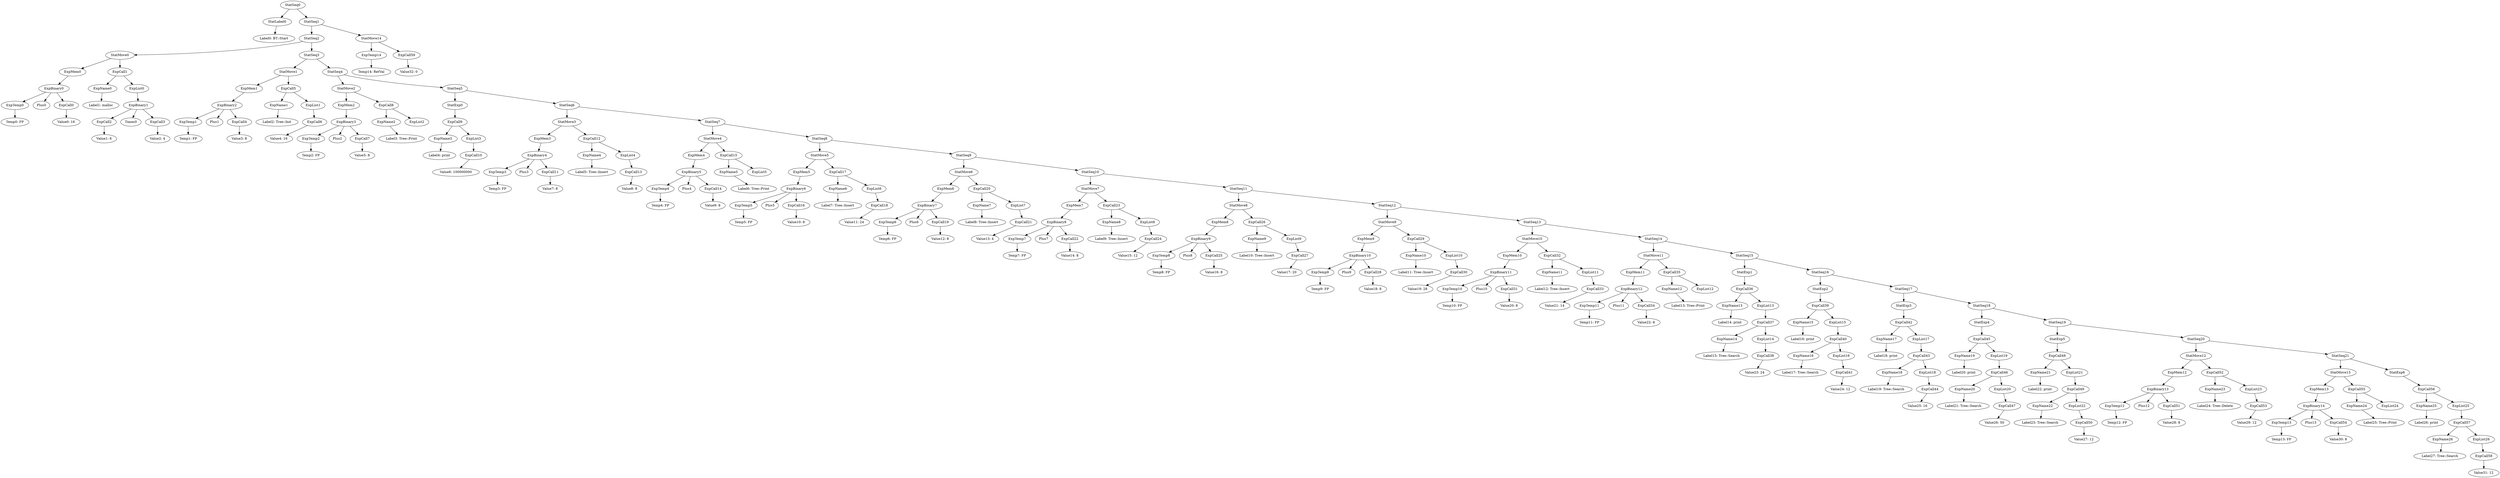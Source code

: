 digraph {
	ordering = out;
	ExpName9 -> "Label10: Tree::Insert";
	ExpCall48 -> ExpName21;
	ExpCall48 -> ExpList21;
	ExpCall22 -> "Value14: 8";
	ExpName16 -> "Label17: Tree::Search";
	ExpBinary8 -> ExpTemp7;
	ExpBinary8 -> Plus7;
	ExpBinary8 -> ExpCall22;
	ExpList7 -> ExpCall21;
	ExpCall21 -> "Value13: 4";
	ExpMem6 -> ExpBinary7;
	ExpCall29 -> ExpName10;
	ExpCall29 -> ExpList10;
	ExpCall7 -> "Value5: 8";
	StatMove14 -> ExpTemp14;
	StatMove14 -> ExpCall59;
	ExpName6 -> "Label7: Tree::Insert";
	ExpName3 -> "Label4: print";
	ExpList6 -> ExpCall18;
	ExpName15 -> "Label16: print";
	StatMove5 -> ExpMem5;
	StatMove5 -> ExpCall17;
	ExpCall12 -> ExpName4;
	ExpCall12 -> ExpList4;
	ExpCall16 -> "Value10: 8";
	ExpBinary6 -> ExpTemp5;
	ExpBinary6 -> Plus5;
	ExpBinary6 -> ExpCall16;
	ExpName26 -> "Label27: Tree::Search";
	StatExp4 -> ExpCall45;
	ExpCall51 -> "Value28: 8";
	ExpCall25 -> "Value16: 8";
	StatSeq20 -> StatMove12;
	StatSeq20 -> StatSeq21;
	ExpBinary7 -> ExpTemp6;
	ExpBinary7 -> Plus6;
	ExpBinary7 -> ExpCall19;
	ExpBinary5 -> ExpTemp4;
	ExpBinary5 -> Plus4;
	ExpBinary5 -> ExpCall14;
	ExpCall24 -> "Value15: 12";
	ExpMem8 -> ExpBinary9;
	StatSeq6 -> StatMove3;
	StatSeq6 -> StatSeq7;
	ExpList19 -> ExpCall46;
	ExpTemp10 -> "Temp10: FP";
	ExpBinary4 -> ExpTemp3;
	ExpBinary4 -> Plus3;
	ExpBinary4 -> ExpCall11;
	ExpTemp1 -> "Temp1: FP";
	ExpList1 -> ExpCall6;
	ExpCall23 -> ExpName8;
	ExpCall23 -> ExpList8;
	ExpList11 -> ExpCall33;
	ExpCall5 -> ExpName1;
	ExpCall5 -> ExpList1;
	ExpName7 -> "Label8: Tree::Insert";
	ExpCall4 -> "Value3: 8";
	ExpTemp9 -> "Temp9: FP";
	StatSeq10 -> StatMove7;
	StatSeq10 -> StatSeq11;
	ExpList20 -> ExpCall47;
	ExpName1 -> "Label2: Tree::Init";
	StatMove1 -> ExpMem1;
	StatMove1 -> ExpCall5;
	ExpCall43 -> ExpName18;
	ExpCall43 -> ExpList18;
	ExpList18 -> ExpCall44;
	ExpCall19 -> "Value12: 8";
	StatSeq5 -> StatExp0;
	StatSeq5 -> StatSeq6;
	ExpMem1 -> ExpBinary2;
	ExpCall20 -> ExpName7;
	ExpCall20 -> ExpList7;
	ExpCall44 -> "Value25: 16";
	StatSeq2 -> StatMove0;
	StatSeq2 -> StatSeq3;
	ExpCall27 -> "Value17: 20";
	StatSeq0 -> StatLabel0;
	StatSeq0 -> StatSeq1;
	ExpCall50 -> "Value27: 12";
	StatSeq7 -> StatMove4;
	StatSeq7 -> StatSeq8;
	StatSeq16 -> StatExp2;
	StatSeq16 -> StatSeq17;
	ExpList4 -> ExpCall13;
	ExpList0 -> ExpBinary1;
	ExpCall1 -> ExpName0;
	ExpCall1 -> ExpList0;
	StatMove7 -> ExpMem7;
	StatMove7 -> ExpCall23;
	ExpTemp7 -> "Temp7: FP";
	ExpName19 -> "Label20: print";
	ExpList21 -> ExpCall49;
	ExpTemp0 -> "Temp0: FP";
	StatMove8 -> ExpMem8;
	StatMove8 -> ExpCall26;
	ExpBinary14 -> ExpTemp13;
	ExpBinary14 -> Plus13;
	ExpBinary14 -> ExpCall54;
	StatMove0 -> ExpMem0;
	StatMove0 -> ExpCall1;
	ExpCall2 -> "Value1: 6";
	ExpCall14 -> "Value9: 8";
	ExpName4 -> "Label5: Tree::Insert";
	ExpMem5 -> ExpBinary6;
	StatLabel0 -> "Label0: BT::Start";
	StatSeq17 -> StatExp3;
	StatSeq17 -> StatSeq18;
	ExpBinary2 -> ExpTemp1;
	ExpBinary2 -> Plus1;
	ExpBinary2 -> ExpCall4;
	ExpCall0 -> "Value0: 16";
	StatSeq11 -> StatMove8;
	StatSeq11 -> StatSeq12;
	ExpMem2 -> ExpBinary3;
	ExpCall17 -> ExpName6;
	ExpCall17 -> ExpList6;
	ExpList22 -> ExpCall50;
	StatSeq1 -> StatSeq2;
	StatSeq1 -> StatMove14;
	ExpCall18 -> "Value11: 24";
	ExpList9 -> ExpCall27;
	StatSeq4 -> StatMove2;
	StatSeq4 -> StatSeq5;
	ExpMem0 -> ExpBinary0;
	ExpBinary1 -> ExpCall2;
	ExpBinary1 -> Times0;
	ExpBinary1 -> ExpCall3;
	ExpName5 -> "Label6: Tree::Print";
	StatMove6 -> ExpMem6;
	StatMove6 -> ExpCall20;
	ExpBinary12 -> ExpTemp11;
	ExpBinary12 -> Plus11;
	ExpBinary12 -> ExpCall34;
	ExpName0 -> "Label1: malloc";
	ExpCall26 -> ExpName9;
	ExpCall26 -> ExpList9;
	ExpMem7 -> ExpBinary8;
	ExpBinary3 -> ExpTemp2;
	ExpBinary3 -> Plus2;
	ExpBinary3 -> ExpCall7;
	StatExp0 -> ExpCall9;
	ExpTemp2 -> "Temp2: FP";
	ExpBinary13 -> ExpTemp12;
	ExpBinary13 -> Plus12;
	ExpBinary13 -> ExpCall51;
	ExpCall9 -> ExpName3;
	ExpCall9 -> ExpList3;
	ExpCall15 -> ExpName5;
	ExpCall15 -> ExpList5;
	StatSeq3 -> StatMove1;
	StatSeq3 -> StatSeq4;
	ExpCall46 -> ExpName20;
	ExpCall46 -> ExpList20;
	ExpList8 -> ExpCall24;
	ExpMem3 -> ExpBinary4;
	ExpName21 -> "Label22: print";
	ExpCall10 -> "Value6: 100000000";
	ExpCall36 -> ExpName13;
	ExpCall36 -> ExpList13;
	ExpName8 -> "Label9: Tree::Insert";
	StatMove2 -> ExpMem2;
	StatMove2 -> ExpCall8;
	ExpList16 -> ExpCall41;
	StatSeq8 -> StatMove5;
	StatSeq8 -> StatSeq9;
	ExpTemp6 -> "Temp6: FP";
	ExpTemp3 -> "Temp3: FP";
	ExpList17 -> ExpCall43;
	ExpList3 -> ExpCall10;
	StatMove3 -> ExpMem3;
	StatMove3 -> ExpCall12;
	ExpList15 -> ExpCall40;
	ExpTemp8 -> "Temp8: FP";
	ExpBinary10 -> ExpTemp9;
	ExpBinary10 -> Plus9;
	ExpBinary10 -> ExpCall28;
	ExpCall6 -> "Value4: 16";
	ExpCall28 -> "Value18: 8";
	ExpCall47 -> "Value26: 50";
	ExpMem9 -> ExpBinary10;
	StatSeq13 -> StatMove10;
	StatSeq13 -> StatSeq14;
	StatMove4 -> ExpMem4;
	StatMove4 -> ExpCall15;
	ExpCall13 -> "Value8: 8";
	StatMove9 -> ExpMem9;
	StatMove9 -> ExpCall29;
	ExpBinary11 -> ExpTemp10;
	ExpBinary11 -> Plus10;
	ExpBinary11 -> ExpCall31;
	ExpCall42 -> ExpName17;
	ExpCall42 -> ExpList17;
	ExpName10 -> "Label11: Tree::Insert";
	ExpMem4 -> ExpBinary5;
	StatMove10 -> ExpMem10;
	StatMove10 -> ExpCall32;
	ExpCall30 -> "Value19: 28";
	ExpList10 -> ExpCall30;
	StatExp6 -> ExpCall56;
	ExpMem10 -> ExpBinary11;
	ExpCall31 -> "Value20: 8";
	ExpName11 -> "Label12: Tree::Insert";
	ExpBinary9 -> ExpTemp8;
	ExpBinary9 -> Plus8;
	ExpBinary9 -> ExpCall25;
	ExpCall33 -> "Value21: 14";
	ExpTemp11 -> "Temp11: FP";
	ExpName12 -> "Label13: Tree::Print";
	ExpTemp4 -> "Temp4: FP";
	StatSeq12 -> StatMove9;
	StatSeq12 -> StatSeq13;
	ExpCall34 -> "Value22: 8";
	ExpMem11 -> ExpBinary12;
	StatMove11 -> ExpMem11;
	StatMove11 -> ExpCall35;
	StatExp1 -> ExpCall36;
	ExpName18 -> "Label19: Tree::Search";
	ExpName13 -> "Label14: print";
	ExpName25 -> "Label26: print";
	ExpName14 -> "Label15: Tree::Search";
	ExpName2 -> "Label3: Tree::Print";
	ExpCall37 -> ExpName14;
	ExpCall37 -> ExpList14;
	StatSeq18 -> StatExp4;
	StatSeq18 -> StatSeq19;
	ExpName23 -> "Label24: Tree::Delete";
	ExpCall38 -> "Value23: 24";
	ExpList14 -> ExpCall38;
	StatSeq9 -> StatMove6;
	StatSeq9 -> StatSeq10;
	ExpList13 -> ExpCall37;
	StatSeq15 -> StatExp1;
	StatSeq15 -> StatSeq16;
	ExpCall41 -> "Value24: 12";
	StatExp2 -> ExpCall39;
	ExpCall11 -> "Value7: 8";
	ExpName17 -> "Label18: print";
	ExpCall45 -> ExpName19;
	ExpCall45 -> ExpList19;
	StatExp3 -> ExpCall42;
	StatMove13 -> ExpMem13;
	StatMove13 -> ExpCall55;
	ExpName20 -> "Label21: Tree::Search";
	ExpCall32 -> ExpName11;
	ExpCall32 -> ExpList11;
	ExpName22 -> "Label23: Tree::Search";
	ExpCall59 -> "Value32: 0";
	ExpTemp12 -> "Temp12: FP";
	ExpCall49 -> ExpName22;
	ExpCall49 -> ExpList22;
	StatSeq21 -> StatMove13;
	StatSeq21 -> StatExp6;
	ExpBinary0 -> ExpTemp0;
	ExpBinary0 -> Plus0;
	ExpBinary0 -> ExpCall0;
	StatExp5 -> ExpCall48;
	ExpCall39 -> ExpName15;
	ExpCall39 -> ExpList15;
	StatSeq19 -> StatExp5;
	StatSeq19 -> StatSeq20;
	ExpCall40 -> ExpName16;
	ExpCall40 -> ExpList16;
	ExpMem12 -> ExpBinary13;
	StatMove12 -> ExpMem12;
	StatMove12 -> ExpCall52;
	ExpTemp14 -> "Temp14: RetVal";
	ExpCall52 -> ExpName23;
	ExpCall52 -> ExpList23;
	ExpCall53 -> "Value29: 12";
	ExpList23 -> ExpCall53;
	ExpTemp13 -> "Temp13: FP";
	ExpCall8 -> ExpName2;
	ExpCall8 -> ExpList2;
	ExpCall54 -> "Value30: 8";
	StatSeq14 -> StatMove11;
	StatSeq14 -> StatSeq15;
	ExpMem13 -> ExpBinary14;
	ExpName24 -> "Label25: Tree::Print";
	ExpCall55 -> ExpName24;
	ExpCall55 -> ExpList24;
	ExpCall35 -> ExpName12;
	ExpCall35 -> ExpList12;
	ExpCall56 -> ExpName25;
	ExpCall56 -> ExpList25;
	ExpTemp5 -> "Temp5: FP";
	ExpCall57 -> ExpName26;
	ExpCall57 -> ExpList26;
	ExpCall58 -> "Value31: 12";
	ExpCall3 -> "Value2: 4";
	ExpList26 -> ExpCall58;
	ExpList25 -> ExpCall57;
}

